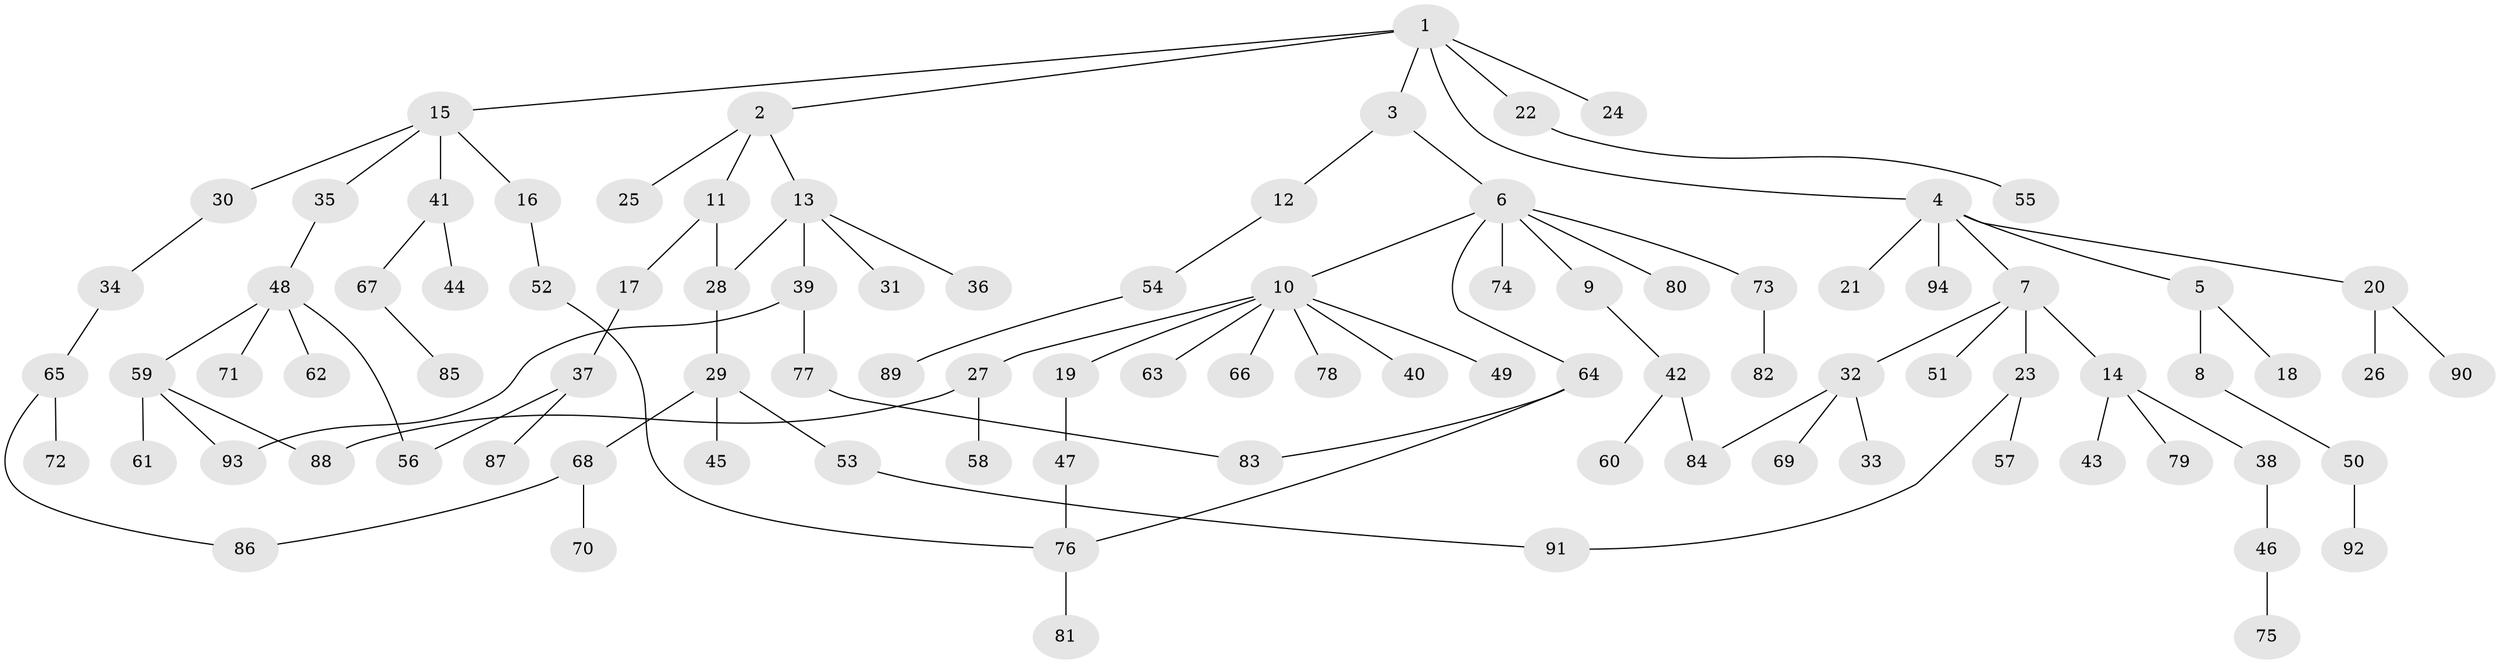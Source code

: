 // Generated by graph-tools (version 1.1) at 2025/34/03/09/25 02:34:04]
// undirected, 94 vertices, 103 edges
graph export_dot {
graph [start="1"]
  node [color=gray90,style=filled];
  1;
  2;
  3;
  4;
  5;
  6;
  7;
  8;
  9;
  10;
  11;
  12;
  13;
  14;
  15;
  16;
  17;
  18;
  19;
  20;
  21;
  22;
  23;
  24;
  25;
  26;
  27;
  28;
  29;
  30;
  31;
  32;
  33;
  34;
  35;
  36;
  37;
  38;
  39;
  40;
  41;
  42;
  43;
  44;
  45;
  46;
  47;
  48;
  49;
  50;
  51;
  52;
  53;
  54;
  55;
  56;
  57;
  58;
  59;
  60;
  61;
  62;
  63;
  64;
  65;
  66;
  67;
  68;
  69;
  70;
  71;
  72;
  73;
  74;
  75;
  76;
  77;
  78;
  79;
  80;
  81;
  82;
  83;
  84;
  85;
  86;
  87;
  88;
  89;
  90;
  91;
  92;
  93;
  94;
  1 -- 2;
  1 -- 3;
  1 -- 4;
  1 -- 15;
  1 -- 22;
  1 -- 24;
  2 -- 11;
  2 -- 13;
  2 -- 25;
  3 -- 6;
  3 -- 12;
  4 -- 5;
  4 -- 7;
  4 -- 20;
  4 -- 21;
  4 -- 94;
  5 -- 8;
  5 -- 18;
  6 -- 9;
  6 -- 10;
  6 -- 64;
  6 -- 73;
  6 -- 74;
  6 -- 80;
  7 -- 14;
  7 -- 23;
  7 -- 32;
  7 -- 51;
  8 -- 50;
  9 -- 42;
  10 -- 19;
  10 -- 27;
  10 -- 40;
  10 -- 49;
  10 -- 63;
  10 -- 66;
  10 -- 78;
  11 -- 17;
  11 -- 28;
  12 -- 54;
  13 -- 28;
  13 -- 31;
  13 -- 36;
  13 -- 39;
  14 -- 38;
  14 -- 43;
  14 -- 79;
  15 -- 16;
  15 -- 30;
  15 -- 35;
  15 -- 41;
  16 -- 52;
  17 -- 37;
  19 -- 47;
  20 -- 26;
  20 -- 90;
  22 -- 55;
  23 -- 57;
  23 -- 91;
  27 -- 58;
  27 -- 88;
  28 -- 29;
  29 -- 45;
  29 -- 53;
  29 -- 68;
  30 -- 34;
  32 -- 33;
  32 -- 69;
  32 -- 84;
  34 -- 65;
  35 -- 48;
  37 -- 87;
  37 -- 56;
  38 -- 46;
  39 -- 77;
  39 -- 93;
  41 -- 44;
  41 -- 67;
  42 -- 60;
  42 -- 84;
  46 -- 75;
  47 -- 76;
  48 -- 56;
  48 -- 59;
  48 -- 62;
  48 -- 71;
  50 -- 92;
  52 -- 76;
  53 -- 91;
  54 -- 89;
  59 -- 61;
  59 -- 88;
  59 -- 93;
  64 -- 76;
  64 -- 83;
  65 -- 72;
  65 -- 86;
  67 -- 85;
  68 -- 70;
  68 -- 86;
  73 -- 82;
  76 -- 81;
  77 -- 83;
}

